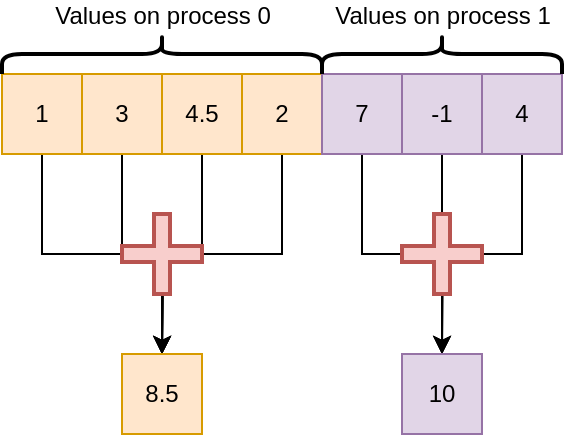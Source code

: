 <mxfile version="15.8.4" type="device"><diagram id="GppqbOIfRXR7asSkZPRp" name="Page-1"><mxGraphModel dx="786" dy="572" grid="1" gridSize="10" guides="1" tooltips="1" connect="1" arrows="1" fold="1" page="1" pageScale="1" pageWidth="827" pageHeight="1169" math="0" shadow="0"><root><mxCell id="0"/><mxCell id="1" parent="0"/><mxCell id="JJzhIlxDG7BJsxT-ITnq-14" style="edgeStyle=orthogonalEdgeStyle;rounded=0;orthogonalLoop=1;jettySize=auto;html=1;exitX=0.5;exitY=1;exitDx=0;exitDy=0;entryX=0.5;entryY=0;entryDx=0;entryDy=0;" edge="1" parent="1" source="JJzhIlxDG7BJsxT-ITnq-1" target="JJzhIlxDG7BJsxT-ITnq-13"><mxGeometry relative="1" as="geometry"/></mxCell><mxCell id="JJzhIlxDG7BJsxT-ITnq-1" value="1" style="rounded=0;whiteSpace=wrap;html=1;fillColor=#ffe6cc;strokeColor=#d79b00;" vertex="1" parent="1"><mxGeometry x="160" y="80" width="40" height="40" as="geometry"/></mxCell><mxCell id="JJzhIlxDG7BJsxT-ITnq-15" style="edgeStyle=orthogonalEdgeStyle;rounded=0;orthogonalLoop=1;jettySize=auto;html=1;exitX=0.5;exitY=1;exitDx=0;exitDy=0;" edge="1" parent="1" source="JJzhIlxDG7BJsxT-ITnq-2"><mxGeometry relative="1" as="geometry"><mxPoint x="240" y="220" as="targetPoint"/></mxGeometry></mxCell><mxCell id="JJzhIlxDG7BJsxT-ITnq-2" value="3" style="rounded=0;whiteSpace=wrap;html=1;fillColor=#ffe6cc;strokeColor=#d79b00;" vertex="1" parent="1"><mxGeometry x="200" y="80" width="40" height="40" as="geometry"/></mxCell><mxCell id="JJzhIlxDG7BJsxT-ITnq-16" style="edgeStyle=orthogonalEdgeStyle;rounded=0;orthogonalLoop=1;jettySize=auto;html=1;exitX=0.5;exitY=1;exitDx=0;exitDy=0;" edge="1" parent="1" source="JJzhIlxDG7BJsxT-ITnq-3"><mxGeometry relative="1" as="geometry"><mxPoint x="240" y="220" as="targetPoint"/></mxGeometry></mxCell><mxCell id="JJzhIlxDG7BJsxT-ITnq-3" value="4.5" style="rounded=0;whiteSpace=wrap;html=1;fillColor=#ffe6cc;strokeColor=#d79b00;" vertex="1" parent="1"><mxGeometry x="240" y="80" width="40" height="40" as="geometry"/></mxCell><mxCell id="JJzhIlxDG7BJsxT-ITnq-17" style="edgeStyle=orthogonalEdgeStyle;rounded=0;orthogonalLoop=1;jettySize=auto;html=1;exitX=0.5;exitY=1;exitDx=0;exitDy=0;" edge="1" parent="1" source="JJzhIlxDG7BJsxT-ITnq-4"><mxGeometry relative="1" as="geometry"><mxPoint x="240" y="220" as="targetPoint"/></mxGeometry></mxCell><mxCell id="JJzhIlxDG7BJsxT-ITnq-4" value="2" style="rounded=0;whiteSpace=wrap;html=1;fillColor=#ffe6cc;strokeColor=#d79b00;" vertex="1" parent="1"><mxGeometry x="280" y="80" width="40" height="40" as="geometry"/></mxCell><mxCell id="JJzhIlxDG7BJsxT-ITnq-28" style="edgeStyle=orthogonalEdgeStyle;rounded=0;orthogonalLoop=1;jettySize=auto;html=1;exitX=0.5;exitY=1;exitDx=0;exitDy=0;entryX=0.5;entryY=0;entryDx=0;entryDy=0;" edge="1" parent="1" source="JJzhIlxDG7BJsxT-ITnq-5" target="JJzhIlxDG7BJsxT-ITnq-22"><mxGeometry relative="1" as="geometry"/></mxCell><mxCell id="JJzhIlxDG7BJsxT-ITnq-5" value="7" style="rounded=0;whiteSpace=wrap;html=1;fillColor=#e1d5e7;strokeColor=#9673a6;" vertex="1" parent="1"><mxGeometry x="320" y="80" width="40" height="40" as="geometry"/></mxCell><mxCell id="JJzhIlxDG7BJsxT-ITnq-24" style="edgeStyle=orthogonalEdgeStyle;rounded=0;orthogonalLoop=1;jettySize=auto;html=1;exitX=0.5;exitY=1;exitDx=0;exitDy=0;entryX=0.5;entryY=0;entryDx=0;entryDy=0;" edge="1" parent="1" source="JJzhIlxDG7BJsxT-ITnq-6" target="JJzhIlxDG7BJsxT-ITnq-22"><mxGeometry relative="1" as="geometry"><mxPoint x="380" y="210" as="targetPoint"/></mxGeometry></mxCell><mxCell id="JJzhIlxDG7BJsxT-ITnq-6" value="-1" style="rounded=0;whiteSpace=wrap;html=1;fillColor=#e1d5e7;strokeColor=#9673a6;" vertex="1" parent="1"><mxGeometry x="360" y="80" width="40" height="40" as="geometry"/></mxCell><mxCell id="JJzhIlxDG7BJsxT-ITnq-29" style="edgeStyle=orthogonalEdgeStyle;rounded=0;orthogonalLoop=1;jettySize=auto;html=1;exitX=0.5;exitY=1;exitDx=0;exitDy=0;" edge="1" parent="1" source="JJzhIlxDG7BJsxT-ITnq-7"><mxGeometry relative="1" as="geometry"><mxPoint x="380" y="220" as="targetPoint"/></mxGeometry></mxCell><mxCell id="JJzhIlxDG7BJsxT-ITnq-7" value="4" style="rounded=0;whiteSpace=wrap;html=1;fillColor=#e1d5e7;strokeColor=#9673a6;" vertex="1" parent="1"><mxGeometry x="400" y="80" width="40" height="40" as="geometry"/></mxCell><mxCell id="JJzhIlxDG7BJsxT-ITnq-9" value="&lt;span style=&quot;background-color: rgb(255 , 255 , 255)&quot;&gt;Values on process 0&lt;/span&gt;" style="shape=curlyBracket;html=1;rounded=1;flipH=1;strokeWidth=2;labelPosition=center;verticalLabelPosition=top;align=center;verticalAlign=bottom;rotation=0;direction=south;" vertex="1" parent="1"><mxGeometry x="160" y="60" width="160" height="20" as="geometry"/></mxCell><mxCell id="JJzhIlxDG7BJsxT-ITnq-10" value="&lt;span style=&quot;background-color: rgb(255 , 255 , 255)&quot;&gt;Values on process 1&lt;/span&gt;" style="shape=curlyBracket;html=1;rounded=1;flipH=1;strokeWidth=2;labelPosition=center;verticalLabelPosition=top;align=center;verticalAlign=bottom;rotation=0;direction=south;" vertex="1" parent="1"><mxGeometry x="320" y="60" width="120" height="20" as="geometry"/></mxCell><mxCell id="JJzhIlxDG7BJsxT-ITnq-13" value="8.5" style="rounded=0;whiteSpace=wrap;html=1;fillColor=#ffe6cc;strokeColor=#d79b00;" vertex="1" parent="1"><mxGeometry x="220" y="220" width="40" height="40" as="geometry"/></mxCell><mxCell id="JJzhIlxDG7BJsxT-ITnq-18" value="" style="shape=cross;whiteSpace=wrap;html=1;strokeWidth=2;fillColor=#f8cecc;strokeColor=#b85450;" vertex="1" parent="1"><mxGeometry x="220" y="150" width="40" height="40" as="geometry"/></mxCell><mxCell id="JJzhIlxDG7BJsxT-ITnq-22" value="10" style="rounded=0;whiteSpace=wrap;html=1;fillColor=#e1d5e7;strokeColor=#9673a6;" vertex="1" parent="1"><mxGeometry x="360" y="220" width="40" height="40" as="geometry"/></mxCell><mxCell id="JJzhIlxDG7BJsxT-ITnq-26" value="" style="shape=cross;whiteSpace=wrap;html=1;strokeWidth=2;fillColor=#f8cecc;strokeColor=#b85450;" vertex="1" parent="1"><mxGeometry x="360" y="150" width="40" height="40" as="geometry"/></mxCell></root></mxGraphModel></diagram></mxfile>